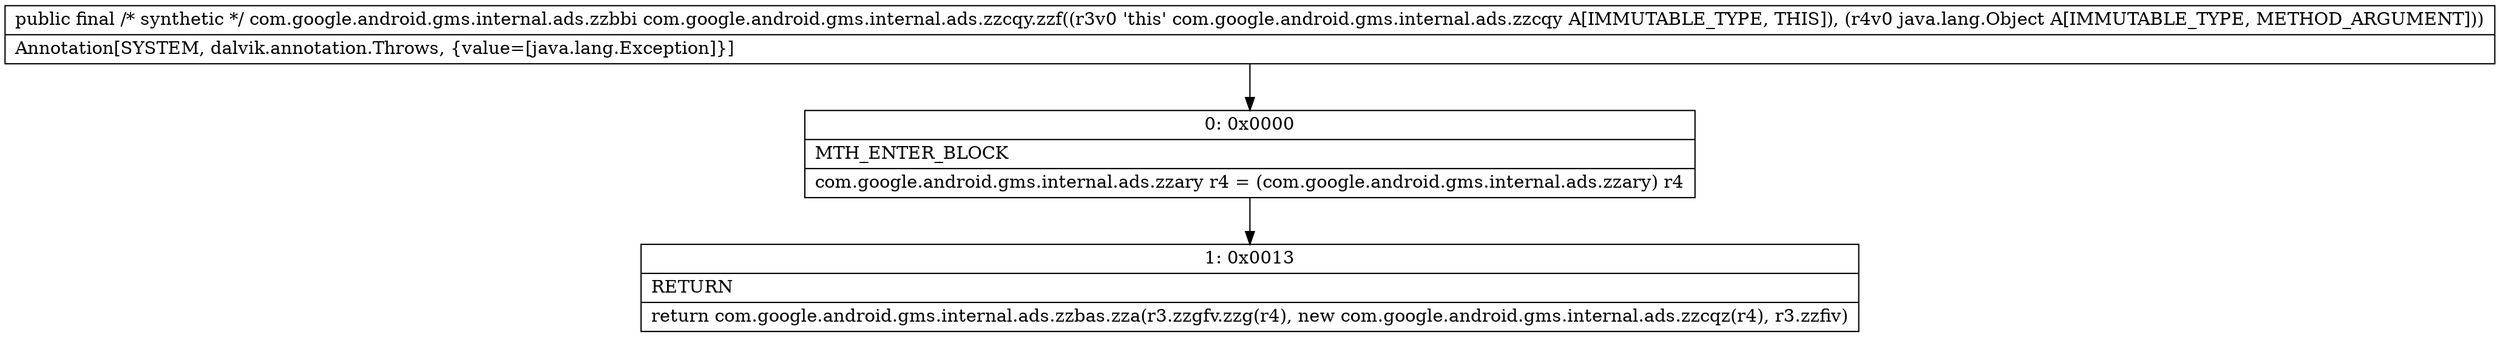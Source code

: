 digraph "CFG forcom.google.android.gms.internal.ads.zzcqy.zzf(Ljava\/lang\/Object;)Lcom\/google\/android\/gms\/internal\/ads\/zzbbi;" {
Node_0 [shape=record,label="{0\:\ 0x0000|MTH_ENTER_BLOCK\l|com.google.android.gms.internal.ads.zzary r4 = (com.google.android.gms.internal.ads.zzary) r4\l}"];
Node_1 [shape=record,label="{1\:\ 0x0013|RETURN\l|return com.google.android.gms.internal.ads.zzbas.zza(r3.zzgfv.zzg(r4), new com.google.android.gms.internal.ads.zzcqz(r4), r3.zzfiv)\l}"];
MethodNode[shape=record,label="{public final \/* synthetic *\/ com.google.android.gms.internal.ads.zzbbi com.google.android.gms.internal.ads.zzcqy.zzf((r3v0 'this' com.google.android.gms.internal.ads.zzcqy A[IMMUTABLE_TYPE, THIS]), (r4v0 java.lang.Object A[IMMUTABLE_TYPE, METHOD_ARGUMENT]))  | Annotation[SYSTEM, dalvik.annotation.Throws, \{value=[java.lang.Exception]\}]\l}"];
MethodNode -> Node_0;
Node_0 -> Node_1;
}

